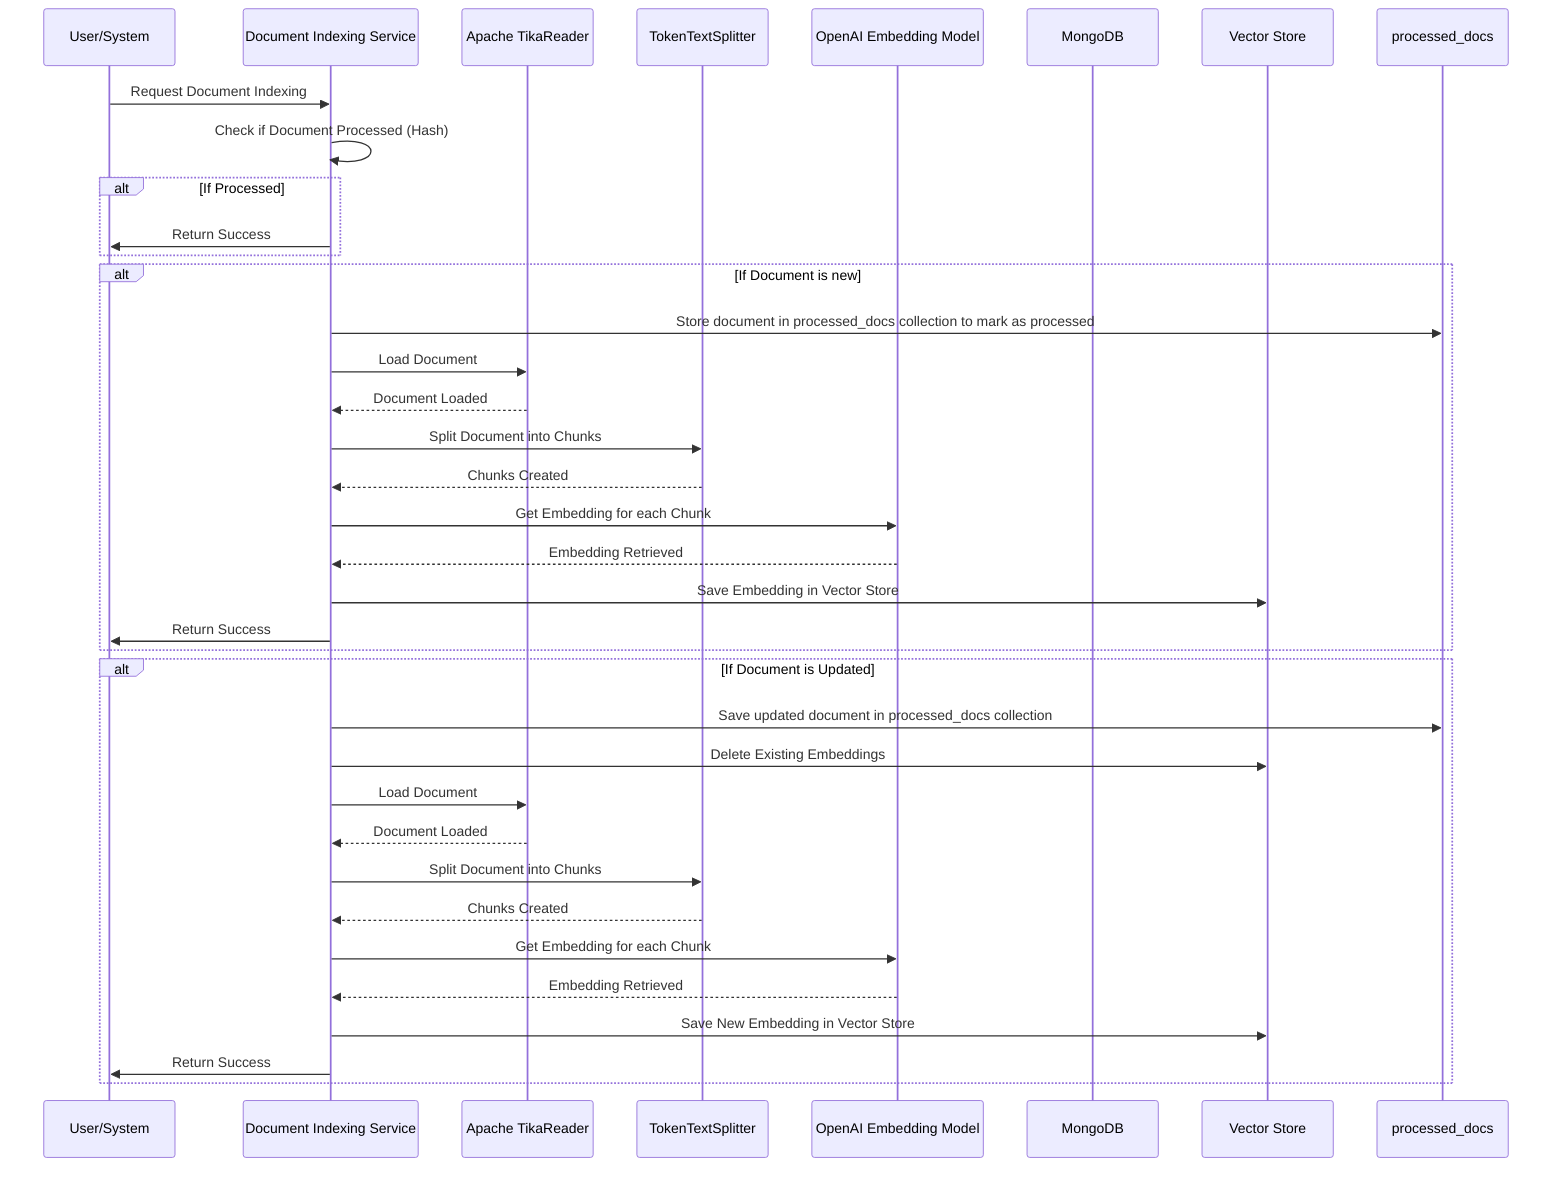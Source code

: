 sequenceDiagram
    participant User as User/System
    participant IndexService as Document Indexing Service
    participant TikaReader as Apache TikaReader
    participant TokenSplitter as TokenTextSplitter
    participant OpenAI as OpenAI Embedding Model
    participant MongoDB as MongoDB
    participant VectorStore as Vector Store

    User->>IndexService: Request Document Indexing
    IndexService->>IndexService: Check if Document Processed (Hash)
    alt If Processed
        IndexService->>User: Return Success

    end
    alt If Document is new
        IndexService->>processed_docs: Store document in processed_docs collection to mark as processed
        IndexService->>TikaReader: Load Document
        TikaReader-->>IndexService: Document Loaded
        IndexService->>TokenSplitter: Split Document into Chunks
        TokenSplitter-->>IndexService: Chunks Created
        IndexService->>OpenAI: Get Embedding for each Chunk
        OpenAI-->>IndexService: Embedding Retrieved
        IndexService->>VectorStore: Save Embedding in Vector Store
        IndexService->>User: Return Success
    end

    alt If Document is Updated
        IndexService->>processed_docs: Save updated document in processed_docs collection
        IndexService->>VectorStore: Delete Existing Embeddings
        IndexService->>TikaReader: Load Document
        TikaReader-->>IndexService: Document Loaded
        IndexService->>TokenSplitter: Split Document into Chunks
        TokenSplitter-->>IndexService: Chunks Created
        IndexService->>OpenAI: Get Embedding for each Chunk
        OpenAI-->>IndexService: Embedding Retrieved
        IndexService->>VectorStore: Save New Embedding in Vector Store
        IndexService->>User: Return Success
    end